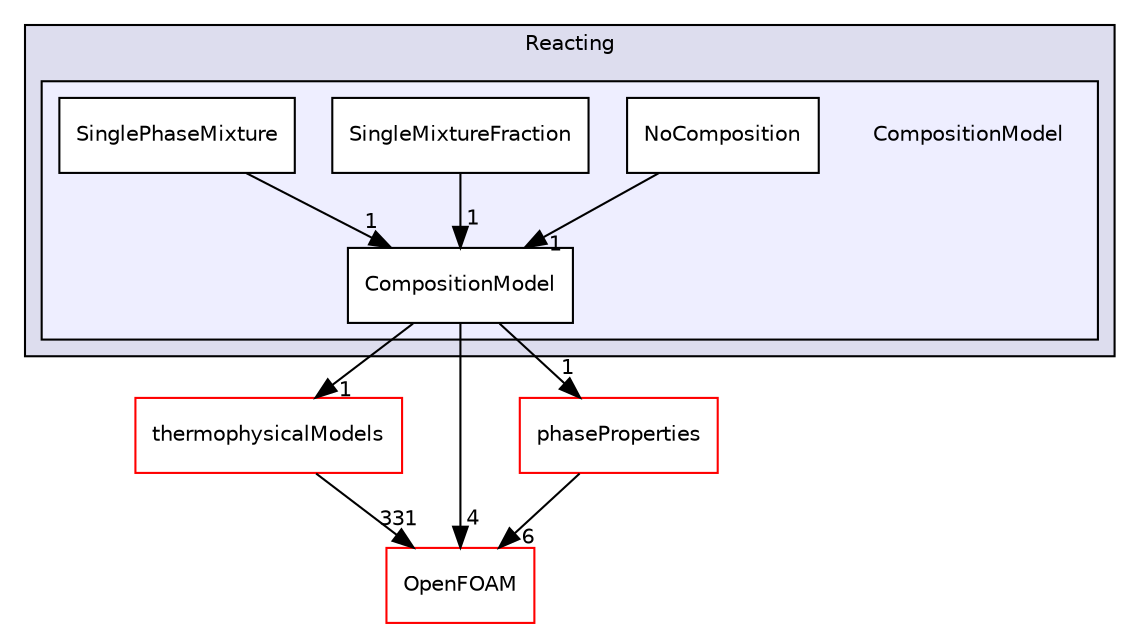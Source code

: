 digraph "src/lagrangian/intermediate/submodels/Reacting/CompositionModel" {
  bgcolor=transparent;
  compound=true
  node [ fontsize="10", fontname="Helvetica"];
  edge [ labelfontsize="10", labelfontname="Helvetica"];
  subgraph clusterdir_32fe46b8d3399a01c9ad390919e91809 {
    graph [ bgcolor="#ddddee", pencolor="black", label="Reacting" fontname="Helvetica", fontsize="10", URL="dir_32fe46b8d3399a01c9ad390919e91809.html"]
  subgraph clusterdir_16f5845c09f6ad6ed2ac566840149531 {
    graph [ bgcolor="#eeeeff", pencolor="black", label="" URL="dir_16f5845c09f6ad6ed2ac566840149531.html"];
    dir_16f5845c09f6ad6ed2ac566840149531 [shape=plaintext label="CompositionModel"];
    dir_b0804e603a100977b4a8ff0dccfa84da [shape=box label="CompositionModel" color="black" fillcolor="white" style="filled" URL="dir_b0804e603a100977b4a8ff0dccfa84da.html"];
    dir_1a362fba61bee0944c9968719757c586 [shape=box label="NoComposition" color="black" fillcolor="white" style="filled" URL="dir_1a362fba61bee0944c9968719757c586.html"];
    dir_c154e29b9bfd8c9eeb973982a073c908 [shape=box label="SingleMixtureFraction" color="black" fillcolor="white" style="filled" URL="dir_c154e29b9bfd8c9eeb973982a073c908.html"];
    dir_36bd89434e3fa5ac50526c240850d59c [shape=box label="SinglePhaseMixture" color="black" fillcolor="white" style="filled" URL="dir_36bd89434e3fa5ac50526c240850d59c.html"];
  }
  }
  dir_2778d089ec5c4f66810b11f753867003 [shape=box label="thermophysicalModels" color="red" URL="dir_2778d089ec5c4f66810b11f753867003.html"];
  dir_c5473ff19b20e6ec4dfe5c310b3778a8 [shape=box label="OpenFOAM" color="red" URL="dir_c5473ff19b20e6ec4dfe5c310b3778a8.html"];
  dir_970d888d503ae0b030e8ecd5b80bb0f3 [shape=box label="phaseProperties" color="red" URL="dir_970d888d503ae0b030e8ecd5b80bb0f3.html"];
  dir_c154e29b9bfd8c9eeb973982a073c908->dir_b0804e603a100977b4a8ff0dccfa84da [headlabel="1", labeldistance=1.5 headhref="dir_001604_001602.html"];
  dir_1a362fba61bee0944c9968719757c586->dir_b0804e603a100977b4a8ff0dccfa84da [headlabel="1", labeldistance=1.5 headhref="dir_001603_001602.html"];
  dir_2778d089ec5c4f66810b11f753867003->dir_c5473ff19b20e6ec4dfe5c310b3778a8 [headlabel="331", labeldistance=1.5 headhref="dir_001239_001897.html"];
  dir_36bd89434e3fa5ac50526c240850d59c->dir_b0804e603a100977b4a8ff0dccfa84da [headlabel="1", labeldistance=1.5 headhref="dir_001605_001602.html"];
  dir_b0804e603a100977b4a8ff0dccfa84da->dir_2778d089ec5c4f66810b11f753867003 [headlabel="1", labeldistance=1.5 headhref="dir_001602_001239.html"];
  dir_b0804e603a100977b4a8ff0dccfa84da->dir_c5473ff19b20e6ec4dfe5c310b3778a8 [headlabel="4", labeldistance=1.5 headhref="dir_001602_001897.html"];
  dir_b0804e603a100977b4a8ff0dccfa84da->dir_970d888d503ae0b030e8ecd5b80bb0f3 [headlabel="1", labeldistance=1.5 headhref="dir_001602_001487.html"];
  dir_970d888d503ae0b030e8ecd5b80bb0f3->dir_c5473ff19b20e6ec4dfe5c310b3778a8 [headlabel="6", labeldistance=1.5 headhref="dir_001487_001897.html"];
}
